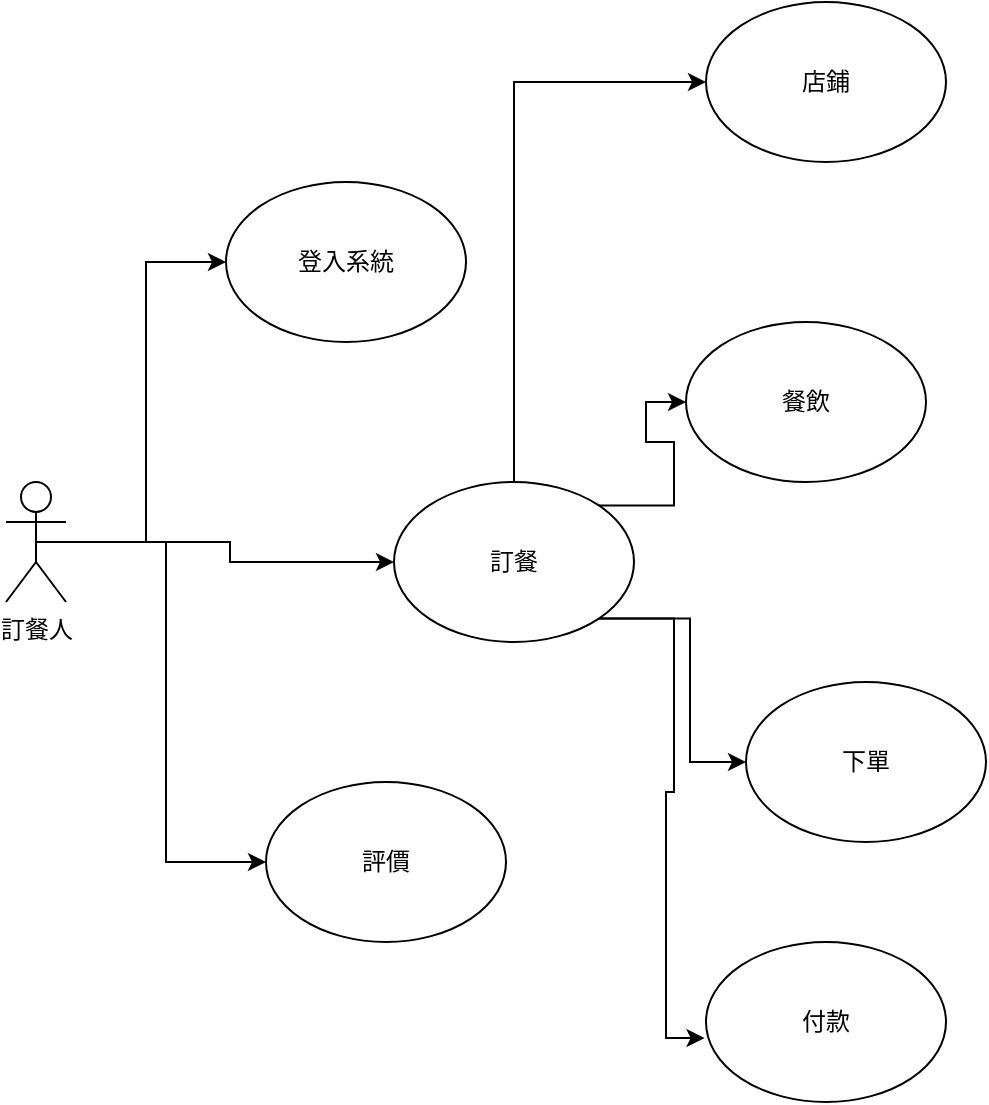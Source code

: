 <mxfile version="22.1.17" type="device">
  <diagram name="第 1 页" id="hO22F0mAzdbBo_oECUuP">
    <mxGraphModel dx="1034" dy="1628" grid="1" gridSize="10" guides="1" tooltips="1" connect="1" arrows="1" fold="1" page="1" pageScale="1" pageWidth="827" pageHeight="1169" math="0" shadow="0">
      <root>
        <mxCell id="0" />
        <mxCell id="1" parent="0" />
        <mxCell id="kQA04IC0CBHxEPcrbsLH-1" value="&lt;font style=&quot;vertical-align: inherit;&quot;&gt;&lt;font style=&quot;vertical-align: inherit;&quot;&gt;&lt;font style=&quot;vertical-align: inherit;&quot;&gt;&lt;font style=&quot;vertical-align: inherit;&quot;&gt;訂餐人&lt;/font&gt;&lt;/font&gt;&lt;/font&gt;&lt;/font&gt;" style="shape=umlActor;verticalLabelPosition=bottom;verticalAlign=top;html=1;outlineConnect=0;" vertex="1" parent="1">
          <mxGeometry x="220" y="-290" width="30" height="60" as="geometry" />
        </mxCell>
        <mxCell id="kQA04IC0CBHxEPcrbsLH-8" style="edgeStyle=orthogonalEdgeStyle;rounded=0;orthogonalLoop=1;jettySize=auto;html=1;exitX=0.5;exitY=0.5;exitDx=0;exitDy=0;entryX=0;entryY=0.5;entryDx=0;entryDy=0;exitPerimeter=0;" edge="1" parent="1" source="kQA04IC0CBHxEPcrbsLH-1" target="kQA04IC0CBHxEPcrbsLH-6">
          <mxGeometry relative="1" as="geometry">
            <mxPoint x="280" y="-250" as="sourcePoint" />
          </mxGeometry>
        </mxCell>
        <mxCell id="kQA04IC0CBHxEPcrbsLH-13" style="edgeStyle=orthogonalEdgeStyle;rounded=0;orthogonalLoop=1;jettySize=auto;html=1;entryX=0;entryY=0.5;entryDx=0;entryDy=0;" edge="1" parent="1" source="kQA04IC0CBHxEPcrbsLH-1" target="kQA04IC0CBHxEPcrbsLH-4">
          <mxGeometry relative="1" as="geometry">
            <mxPoint x="262.426" y="-278.284" as="sourcePoint" />
          </mxGeometry>
        </mxCell>
        <mxCell id="kQA04IC0CBHxEPcrbsLH-15" style="edgeStyle=orthogonalEdgeStyle;rounded=0;orthogonalLoop=1;jettySize=auto;html=1;exitX=0.5;exitY=0.5;exitDx=0;exitDy=0;entryX=0;entryY=0.5;entryDx=0;entryDy=0;exitPerimeter=0;" edge="1" parent="1" source="kQA04IC0CBHxEPcrbsLH-1" target="kQA04IC0CBHxEPcrbsLH-7">
          <mxGeometry relative="1" as="geometry">
            <mxPoint x="262.426" y="-221.716" as="sourcePoint" />
          </mxGeometry>
        </mxCell>
        <mxCell id="kQA04IC0CBHxEPcrbsLH-4" value="&lt;font style=&quot;vertical-align: inherit;&quot;&gt;&lt;font style=&quot;vertical-align: inherit;&quot;&gt;登入系統&lt;/font&gt;&lt;/font&gt;" style="ellipse;whiteSpace=wrap;html=1;" vertex="1" parent="1">
          <mxGeometry x="330" y="-440" width="120" height="80" as="geometry" />
        </mxCell>
        <mxCell id="kQA04IC0CBHxEPcrbsLH-5" value="&lt;font style=&quot;vertical-align: inherit;&quot;&gt;&lt;font style=&quot;vertical-align: inherit;&quot;&gt;餐飲&lt;/font&gt;&lt;/font&gt;" style="ellipse;whiteSpace=wrap;html=1;" vertex="1" parent="1">
          <mxGeometry x="560" y="-370" width="120" height="80" as="geometry" />
        </mxCell>
        <mxCell id="kQA04IC0CBHxEPcrbsLH-16" style="edgeStyle=orthogonalEdgeStyle;rounded=0;orthogonalLoop=1;jettySize=auto;html=1;exitX=1;exitY=0;exitDx=0;exitDy=0;entryX=0;entryY=0.5;entryDx=0;entryDy=0;" edge="1" parent="1" source="kQA04IC0CBHxEPcrbsLH-6" target="kQA04IC0CBHxEPcrbsLH-5">
          <mxGeometry relative="1" as="geometry" />
        </mxCell>
        <mxCell id="kQA04IC0CBHxEPcrbsLH-17" style="edgeStyle=orthogonalEdgeStyle;rounded=0;orthogonalLoop=1;jettySize=auto;html=1;exitX=1;exitY=1;exitDx=0;exitDy=0;entryX=0;entryY=0.5;entryDx=0;entryDy=0;" edge="1" parent="1" source="kQA04IC0CBHxEPcrbsLH-6" target="kQA04IC0CBHxEPcrbsLH-9">
          <mxGeometry relative="1" as="geometry" />
        </mxCell>
        <mxCell id="kQA04IC0CBHxEPcrbsLH-18" style="edgeStyle=orthogonalEdgeStyle;rounded=0;orthogonalLoop=1;jettySize=auto;html=1;exitX=0.5;exitY=0;exitDx=0;exitDy=0;entryX=0;entryY=0.5;entryDx=0;entryDy=0;" edge="1" parent="1" source="kQA04IC0CBHxEPcrbsLH-6" target="kQA04IC0CBHxEPcrbsLH-10">
          <mxGeometry relative="1" as="geometry" />
        </mxCell>
        <mxCell id="kQA04IC0CBHxEPcrbsLH-6" value="&lt;font style=&quot;vertical-align: inherit;&quot;&gt;&lt;font style=&quot;vertical-align: inherit;&quot;&gt;訂餐&lt;/font&gt;&lt;/font&gt;" style="ellipse;whiteSpace=wrap;html=1;" vertex="1" parent="1">
          <mxGeometry x="414" y="-290" width="120" height="80" as="geometry" />
        </mxCell>
        <mxCell id="kQA04IC0CBHxEPcrbsLH-7" value="&lt;font style=&quot;vertical-align: inherit;&quot;&gt;&lt;font style=&quot;vertical-align: inherit;&quot;&gt;評價&lt;/font&gt;&lt;/font&gt;" style="ellipse;whiteSpace=wrap;html=1;" vertex="1" parent="1">
          <mxGeometry x="350" y="-140" width="120" height="80" as="geometry" />
        </mxCell>
        <mxCell id="kQA04IC0CBHxEPcrbsLH-9" value="&lt;font style=&quot;vertical-align: inherit;&quot;&gt;&lt;font style=&quot;vertical-align: inherit;&quot;&gt;下單&lt;/font&gt;&lt;/font&gt;" style="ellipse;whiteSpace=wrap;html=1;" vertex="1" parent="1">
          <mxGeometry x="590" y="-190" width="120" height="80" as="geometry" />
        </mxCell>
        <mxCell id="kQA04IC0CBHxEPcrbsLH-10" value="&lt;font style=&quot;vertical-align: inherit;&quot;&gt;&lt;font style=&quot;vertical-align: inherit;&quot;&gt;店鋪&lt;/font&gt;&lt;/font&gt;" style="ellipse;whiteSpace=wrap;html=1;" vertex="1" parent="1">
          <mxGeometry x="570" y="-530" width="120" height="80" as="geometry" />
        </mxCell>
        <mxCell id="kQA04IC0CBHxEPcrbsLH-11" value="&lt;font style=&quot;vertical-align: inherit;&quot;&gt;&lt;font style=&quot;vertical-align: inherit;&quot;&gt;付款&lt;/font&gt;&lt;/font&gt;" style="ellipse;whiteSpace=wrap;html=1;" vertex="1" parent="1">
          <mxGeometry x="570" y="-60" width="120" height="80" as="geometry" />
        </mxCell>
        <mxCell id="kQA04IC0CBHxEPcrbsLH-19" style="edgeStyle=orthogonalEdgeStyle;rounded=0;orthogonalLoop=1;jettySize=auto;html=1;exitX=1;exitY=1;exitDx=0;exitDy=0;entryX=-0.006;entryY=0.6;entryDx=0;entryDy=0;entryPerimeter=0;" edge="1" parent="1" source="kQA04IC0CBHxEPcrbsLH-6" target="kQA04IC0CBHxEPcrbsLH-11">
          <mxGeometry relative="1" as="geometry" />
        </mxCell>
      </root>
    </mxGraphModel>
  </diagram>
</mxfile>
